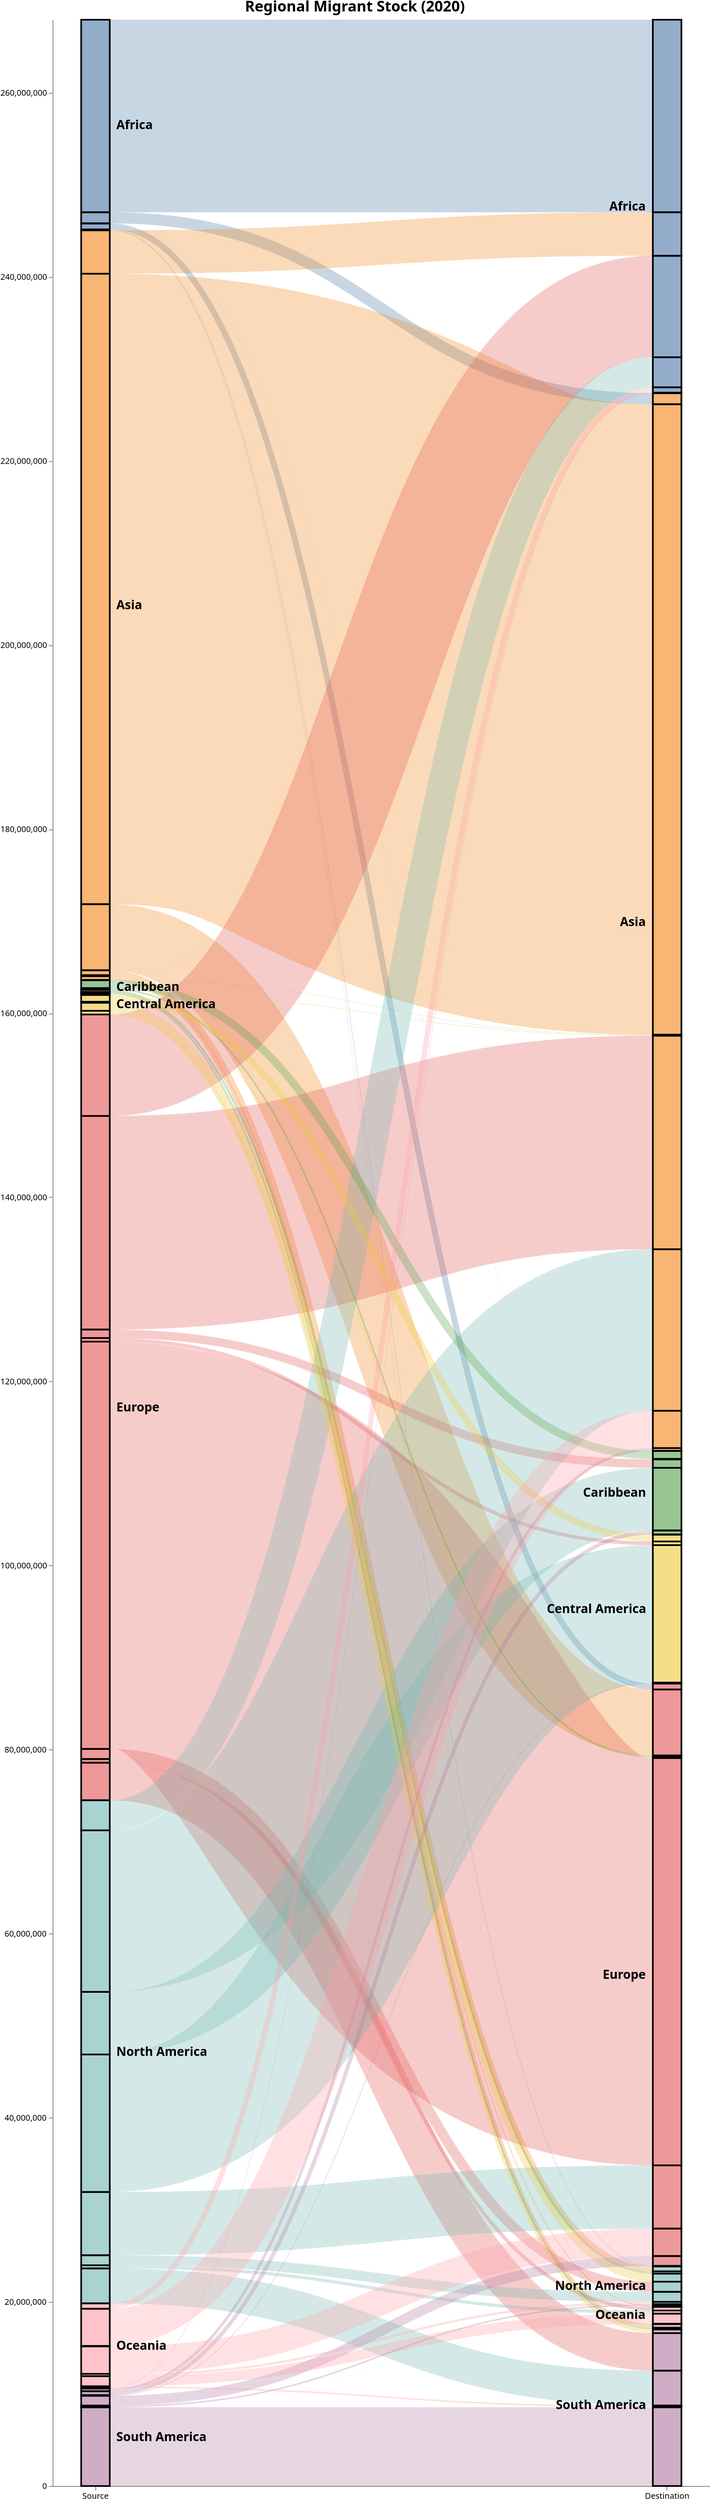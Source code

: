 {
    "$schema": "https://vega.github.io/schema/vega/v5.2.json",
    "height": 3000,
    "width": 800,
    "title": {
      "text": "Regional Migrant Stock (2020)",
      "fontSize": 18
    },
    "data": [
      {
        "name": "rawData",
        "values": [
            {"key": {"stk1": "Africa", "stk2": "Africa"}, "doc_count": 20917565},
            {"key": {"stk1": "Africa", "stk2": "Asia"}, "doc_count": 1207631},
            {"key": {"stk1": "Africa", "stk2": "Europe"}, "doc_count": 648455},
            {"key": {"stk1": "Africa", "stk2": "Caribbean"}, "doc_count": 13714},
            {"key": {"stk1": "Africa", "stk2": "Central America"}, "doc_count": 2089},
            {"key": {"stk1": "Africa", "stk2": "South America"}, "doc_count": 16721},
            {"key": {"stk1": "Africa", "stk2": "North America"}, "doc_count": 53563},
            {"key": {"stk1": "Africa", "stk2": "Oceania"}, "doc_count": 14483},
            {"key": {"stk1": "Asia", "stk2": "Africa"}, "doc_count": 4720103},
            {"key": {"stk1": "Asia", "stk2": "Asia"}, "doc_count": 68497762},
            {"key": {"stk1": "Asia", "stk2": "Europe"}, "doc_count": 7169630},
            {"key": {"stk1": "Asia", "stk2": "Caribbean"}, "doc_count": 501},
            {"key": {"stk1": "Asia", "stk2": "Central America"}, "doc_count": 5863},
            {"key": {"stk1": "Asia", "stk2": "South America"}, "doc_count": 408294},
            {"key": {"stk1": "Asia", "stk2": "North America"}, "doc_count": 538199},
            {"key": {"stk1": "Asia", "stk2": "Oceania"}, "doc_count": 101725},
            {"key": {"stk1": "Europe", "stk2": "Africa"}, "doc_count": 11024274},
            {"key": {"stk1": "Europe", "stk2": "Asia"}, "doc_count": 23203976},
            {"key": {"stk1": "Europe", "stk2": "Europe"}, "doc_count": 44246425},
            {"key": {"stk1": "Europe", "stk2": "Caribbean"}, "doc_count": 918445},
            {"key": {"stk1": "Europe", "stk2": "Central America"}, "doc_count": 397416},
            {"key": {"stk1": "Europe", "stk2": "South America"}, "doc_count": 4080063},
            {"key": {"stk1": "Europe", "stk2": "North America"}, "doc_count": 1100304},
            {"key": {"stk1": "Europe", "stk2": "Oceania"}, "doc_count": 397036},
            {"key": {"stk1": "North America", "stk2": "Africa"}, "doc_count": 3268757},
            {"key": {"stk1": "North America", "stk2": "Asia"}, "doc_count": 17549235},
            {"key": {"stk1": "North America", "stk2": "Europe"}, "doc_count": 6869872},
            {"key": {"stk1": "North America", "stk2": "Caribbean"}, "doc_count": 6798694},
            {"key": {"stk1": "North America", "stk2": "Central America"}, "doc_count": 14943682},
            {"key": {"stk1": "North America", "stk2": "South America"}, "doc_count": 3793257},
            {"key": {"stk1": "North America", "stk2": "North America"}, "doc_count": 1088520},
            {"key": {"stk1": "North America", "stk2": "Oceania"}, "doc_count": 343625},
            {"key": {"stk1": "Caribbean", "stk2": "Africa"}, "doc_count": 2976},
            {"key": {"stk1": "Caribbean", "stk2": "Asia"}, "doc_count": 25433},
            {"key": {"stk1": "Caribbean", "stk2": "Europe"}, "doc_count": 178358},
            {"key": {"stk1": "Caribbean", "stk2": "Caribbean"}, "doc_count": 859403},
            {"key": {"stk1": "Caribbean", "stk2": "Central America"}, "doc_count": 14137},
            {"key": {"stk1": "Caribbean", "stk2": "South America"}, "doc_count": 177107},
            {"key": {"stk1": "Caribbean", "stk2": "North America"}, "doc_count": 242478},
            {"key": {"stk1": "Caribbean", "stk2": "Oceania"}, "doc_count": 526},
            {"key": {"stk1": "Central America", "stk2": "Africa"}, "doc_count": 2402},
            {"key": {"stk1": "Central America", "stk2": "Asia"}, "doc_count": 74274},
            {"key": {"stk1": "Central America", "stk2": "Europe"}, "doc_count": 104038},
            {"key": {"stk1": "Central America", "stk2": "Caribbean"}, "doc_count": 51844},
            {"key": {"stk1": "Central America", "stk2": "Central America"}, "doc_count": 743476},
            {"key": {"stk1": "Central America", "stk2": "South America"}, "doc_count": 398956},
            {"key": {"stk1": "Central America", "stk2": "North America"}, "doc_count": 878451},
            {"key": {"stk1": "Central America", "stk2": "Oceania"}, "doc_count": 1214},
            {"key": {"stk1": "South America", "stk2": "Africa"}, "doc_count": 43413},
            {"key": {"stk1": "South America", "stk2": "Asia"}, "doc_count": 302662},
            {"key": {"stk1": "South America", "stk2": "Europe"}, "doc_count": 1073490},
            {"key": {"stk1": "South America", "stk2": "Caribbean"}, "doc_count": 424484},
            {"key": {"stk1": "South America", "stk2": "Central America"}, "doc_count": 70263},
            {"key": {"stk1": "South America", "stk2": "South America"}, "doc_count": 8557503},
            {"key": {"stk1": "South America", "stk2": "North America"}, "doc_count": 172124},
            {"key": {"stk1": "South America", "stk2": "Oceania"}, "doc_count": 3890},
            {"key": {"stk1": "Oceania", "stk2": "Africa"}, "doc_count": 587673},
            {"key": {"stk1": "Oceania", "stk2": "Asia"}, "doc_count": 4050511},
            {"key": {"stk1": "Oceania", "stk2": "Europe"}, "doc_count": 2983395},
            {"key": {"stk1": "Oceania", "stk2": "Caribbean"}, "doc_count": 11687},
            {"key": {"stk1": "Oceania", "stk2": "Central America"}, "doc_count": 22048},
            {"key": {"stk1": "Oceania", "stk2": "South America"}, "doc_count": 180834},
            {"key": {"stk1": "Oceania", "stk2": "North America"}, "doc_count": 254319},
            {"key": {"stk1": "Oceania", "stk2": "Oceania"}, "doc_count": 1107706}
        ],
        "transform": [
          {"type": "formula", "expr": "datum.key.stk1", "as": "stk1"},
          {"type": "formula", "expr": "datum.key.stk2", "as": "stk2"},
          {"type": "formula", "expr": "datum.doc_count", "as": "size"}
        ]
      },
      {
        "name": "nodes",
        "source": "rawData",
        "transform": [
          {
            "type": "filter",
            "expr": "!groupSelector || groupSelector.stk1 == datum.stk1 || groupSelector.stk2 == datum.stk2"
          },
          {"type": "formula", "expr": "datum.stk1+datum.stk2", "as": "key"},
          {"type": "fold", "fields": ["stk1", "stk2"], "as": ["stack", "grpId"]},
          {
            "type": "formula",
            "expr": "datum.stack == 'stk1' ? datum.stk1+' '+datum.stk2 : datum.stk2+' '+datum.stk1",
            "as": "sortField"
          },
          {
            "type": "stack",
            "groupby": ["stack"],
            "sort": {"field": "sortField", "order": "descending"},
            "field": "size"
          },
          {"type": "formula", "expr": "(datum.y0+datum.y1)/2", "as": "yc"}
        ]
      },
      {
        "name": "groups",
        "source": "nodes",
        "transform": [
          {
            "type": "aggregate",
            "groupby": ["stack", "grpId"],
            "fields": ["size"],
            "ops": ["sum"],
            "as": ["total"]
          },
          {
            "type": "stack",
            "groupby": ["stack"],
            "sort": {"field": "grpId", "order": "descending"},
            "field": "total"
          },
          {"type": "formula", "expr": "scale('y', datum.y0)", "as": "scaledY0"},
          {"type": "formula", "expr": "scale('y', datum.y1)", "as": "scaledY1"},
          {
            "type": "formula",
            "expr": "datum.stack == 'stk1'",
            "as": "rightLabel"
          },
          {
            "type": "formula",
            "expr": "datum.total/domain('y')[1]",
            "as": "percentage"
          }
        ]
      },
      {
        "name": "destinationNodes",
        "source": "nodes",
        "transform": [{"type": "filter", "expr": "datum.stack == 'stk2'"}]
      },
      {
        "name": "edges",
        "source": "nodes",
        "transform": [
          {"type": "filter", "expr": "datum.stack == 'stk1'"},
          {
            "type": "lookup",
            "from": "destinationNodes",
            "key": "key",
            "fields": ["key"],
            "as": ["target"]
          },
          {
            "type": "linkpath",
            "orient": "horizontal",
            "shape": "diagonal",
            "sourceY": {"expr": "scale('y', datum.yc)"},
            "sourceX": {"expr": "scale('x', 'stk1') + bandwidth('x')"},
            "targetY": {"expr": "scale('y', datum.target.yc)"},
            "targetX": {"expr": "scale('x', 'stk2')"}
          },
          {
            "type": "formula",
            "expr": "range('y')[0]-scale('y', datum.size)",
            "as": "strokeWidth"
          },
          {
            "type": "formula",
            "expr": "datum.size/domain('y')[1]",
            "as": "percentage"
          }
        ]
      }
    ],
    "scales": [
      {
        "name": "x",
        "type": "band",
        "range": "width",
        "domain": ["stk1", "stk2"],
        "paddingOuter": 0.05,
        "paddingInner": 0.95
      },
      {
        "name": "y",
        "type": "linear",
        "range": "height",
        "domain": {"data": "nodes", "field": "y1"}
      },
      {
        "name": "color",
        "type": "ordinal",
        "range": "category",
        "domain": {"data": "rawData", "field": "stk1"}
      },
      {
        "name": "stackNames",
        "type": "ordinal",
        "range": ["Source", "Destination"],
        "domain": ["stk1", "stk2"]
      }
    ],
    "axes": [
      {
        "orient": "bottom",
        "scale": "x",
        "encode": {
          "labels": {
            "update": {"text": {"scale": "stackNames", "field": "value"}}
          }
        }
      },
      {"orient": "left", "scale": "y"}
    ],
    "marks": [
      {
        "type": "path",
        "name": "edgeMark",
        "from": {"data": "edges"},
        "clip": true,
        "encode": {
          "update": {
            "stroke": [
              {
                "test": "groupSelector && groupSelector.stack=='stk1'",
                "scale": "color",
                "field": "stk2"
              },
              {"scale": "color", "field": "stk1"}
            ],
            "strokeWidth": {"field": "strokeWidth"},
            "path": {"field": "path"},
            "strokeOpacity": {
              "signal": "!groupSelector && (groupHover.stk1 == datum.stk1 || groupHover.stk2 == datum.stk2) ? 0.9 : 0.3"
            },
            "zindex": {
              "signal": "!groupSelector && (groupHover.stk1 == datum.stk1 || groupHover.stk2 == datum.stk2) ? 1 : 0"
            },
            "tooltip": {
              "signal": "datum.stk1 + ' → ' + datum.stk2 + '    ' + format(datum.size, ',.0f') + '   (' + format(datum.percentage, '.1%') + ')'"
            }
          },
          "hover": {"strokeOpacity": {"value": 1}}
        }
      },
      {
        "type": "rect",
        "name": "groupMark",
        "from": {"data": "groups"},
        "encode": {
          "enter": {
            "fill": {"scale": "color", "field": "grpId"},
            "width": {"scale": "x", "band": 1}
          },
          "update": {
            "x": {"scale": "x", "field": "stack"},
            "y": {"field": "scaledY0"},
            "y2": {"field": "scaledY1"},
            "fillOpacity": {"value": 0.6},
            "tooltip": {
              "signal": "datum.grpId + '   ' + format(datum.total, ',.0f') + '   (' + format(datum.percentage, '.1%') + ')'"
            }
          },
          "hover": {"fillOpacity": {"value": 1}}
        }
      },
      {
        "type": "text",
        "from": {"data": "groups"},
        "interactive": false,
        "encode": {
          "update": {
            "x": {
              "signal": "scale('x', datum.stack) + (datum.rightLabel ? bandwidth('x') + 8 : -8)"
            },
            "yc": {"signal": "(datum.scaledY0 + datum.scaledY1)/2"},
            "align": {"signal": "datum.rightLabel ? 'left' : 'right'"},
            "baseline": {"value": "middle"},
            "fontWeight": {"value": "bold"},
            "text": {
              "signal": "abs(datum.scaledY0-datum.scaledY1) > 13 ? datum.grpId : ''"
            },
            "fontSize": {"value": 15}
          }
        }
      },
      {
        "type": "group",
        "data": [
          {
            "name": "dataForShowAll",
            "values": [{}],
            "transform": [{"type": "filter", "expr": "groupSelector"}]
          }
        ],
        "encode": {
          "enter": {
            "xc": {"signal": "width/2"},
            "y": {"value": 30},
            "width": {"value": 80},
            "height": {"value": 30}
          }
        },
        "marks": [
          {
            "type": "group",
            "name": "groupReset",
            "from": {"data": "dataForShowAll"},
            "encode": {
              "enter": {
                "cornerRadius": {"value": 6},
                "fill": {"value": "#f5f5f5"},
                "stroke": {"value": "#c1c1c1"},
                "strokeWidth": {"value": 2},
                "height": {"field": {"group": "height"}},
                "width": {"field": {"group": "width"}}
              },
              "update": {"opacity": {"value": 1}},
              "hover": {"opacity": {"value": 0.7}}
            },
            "marks": [
              {
                "type": "text",
                "interactive": false,
                "encode": {
                  "enter": {
                    "xc": {"field": {"group": "width"}, "mult": 0.5},
                    "yc": {
                      "field": {"group": "height"},
                      "mult": 0.5,
                      "offset": 2
                    },
                    "align": {"value": "center"},
                    "baseline": {"value": "middle"},
                    "fontWeight": {"value": "bold"},
                    "text": {"value": "Show All"}
                  }
                }
              }
            ]
          }
        ]
      },
      {
        "type": "rect",
        "from": {"data": "nodes"},
        "encode": {
          "enter": {
            "stroke": {"value": "#000"},
            "strokeWidth": {"value": 2},
            "width": {"scale": "x", "band": 1},
            "x": {"scale": "x", "field": "stack"},
            "y": {"field": "y0", "scale": "y"},
            "y2": {"field": "y1", "scale": "y"}
          }
        }
      }
    ],
    "signals": [
      {
        "name": "groupHover",
        "value": {},
        "on": [
          {
            "events": "@groupMark:mouseover",
            "update": "{stk1:datum.stack=='stk1' && datum.grpId, stk2:datum.stack=='stk2' && datum.grpId}"
          },
          {"events": "mouseout", "update": "{}"}
        ]
      },
      {
        "name": "groupSelector",
        "value": false,
        "on": [
          {
            "events": "@groupMark:click!",
            "update": "{stack:datum.stack, stk1:datum.stack=='stk1' && datum.grpId, stk2:datum.stack=='stk2' && datum.grpId}"
          },
          {
            "events": [
              {"type": "click", "markname": "groupReset"},
              {"type": "dblclick"}
            ],
            "update": "false"
          }
        ]
      }
    ]
  }